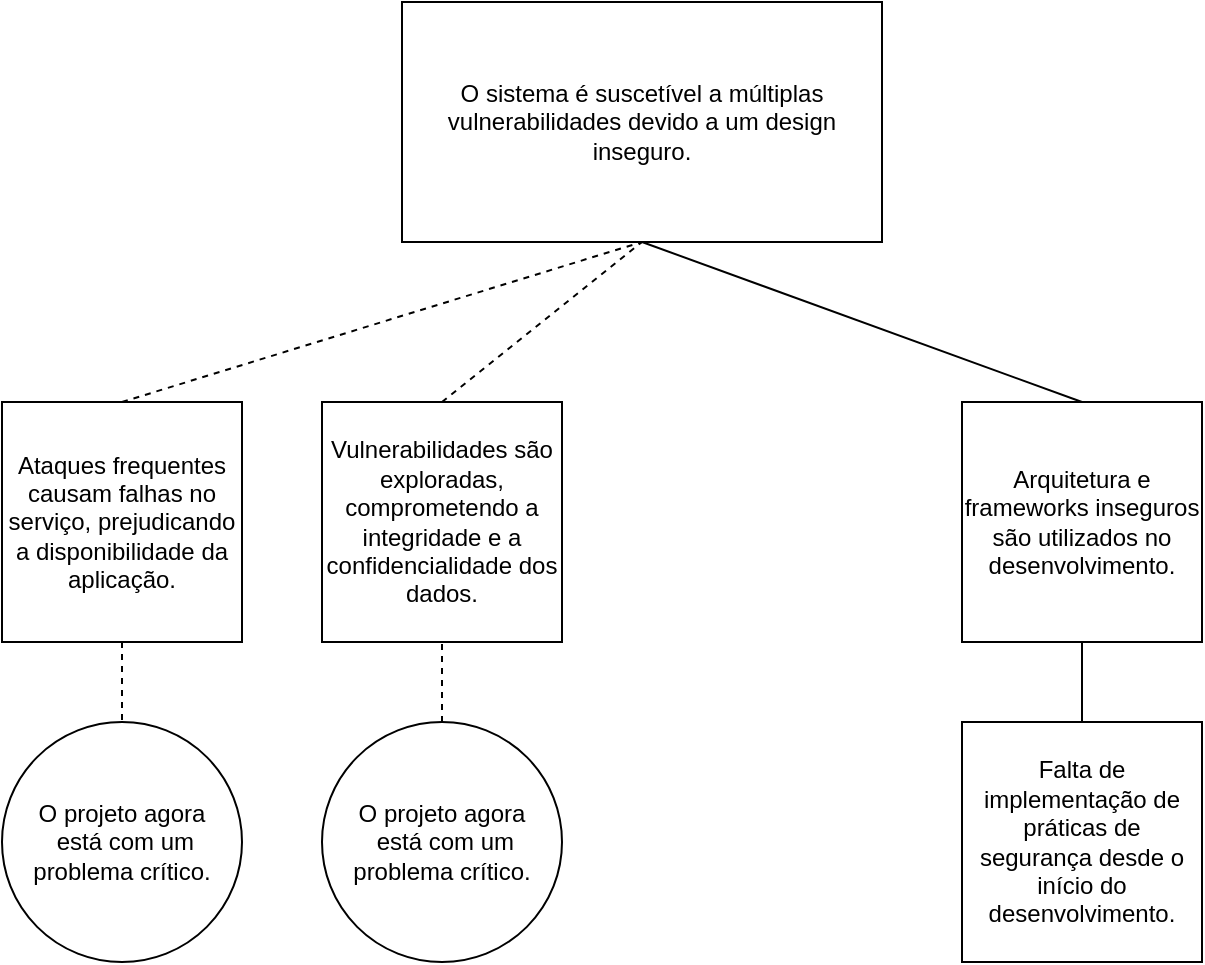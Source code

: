 <mxfile version="24.4.9" type="github">
  <diagram name="Page-1" id="gvLxUHFnU8IZa0GzhTcP">
    <mxGraphModel dx="1434" dy="754" grid="1" gridSize="10" guides="1" tooltips="1" connect="1" arrows="1" fold="1" page="1" pageScale="1" pageWidth="850" pageHeight="1100" math="0" shadow="0">
      <root>
        <mxCell id="0" />
        <mxCell id="1" parent="0" />
        <mxCell id="05OaDS_oxycDDYmmTc8Z-1" value="O sistema é suscetível a múltiplas vulnerabilidades devido a um design inseguro." style="rounded=0;whiteSpace=wrap;html=1;" vertex="1" parent="1">
          <mxGeometry x="880" y="120" width="240" height="120" as="geometry" />
        </mxCell>
        <mxCell id="05OaDS_oxycDDYmmTc8Z-2" value="O projeto agora&lt;div&gt;&amp;nbsp;está com um problema crítico.&lt;/div&gt;" style="ellipse;whiteSpace=wrap;html=1;aspect=fixed;" vertex="1" parent="1">
          <mxGeometry x="680" y="480" width="120" height="120" as="geometry" />
        </mxCell>
        <mxCell id="05OaDS_oxycDDYmmTc8Z-3" value="" style="endArrow=none;dashed=1;html=1;rounded=0;exitX=0.5;exitY=1;exitDx=0;exitDy=0;entryX=0.5;entryY=0;entryDx=0;entryDy=0;" edge="1" parent="1" source="05OaDS_oxycDDYmmTc8Z-8" target="05OaDS_oxycDDYmmTc8Z-2">
          <mxGeometry width="50" height="50" relative="1" as="geometry">
            <mxPoint x="1060" y="410" as="sourcePoint" />
            <mxPoint x="1110" y="360" as="targetPoint" />
          </mxGeometry>
        </mxCell>
        <mxCell id="05OaDS_oxycDDYmmTc8Z-4" value="Arquitetura e frameworks inseguros são utilizados no desenvolvimento." style="whiteSpace=wrap;html=1;aspect=fixed;" vertex="1" parent="1">
          <mxGeometry x="1160" y="320" width="120" height="120" as="geometry" />
        </mxCell>
        <mxCell id="05OaDS_oxycDDYmmTc8Z-5" value="" style="endArrow=none;html=1;rounded=0;entryX=0.5;entryY=1;entryDx=0;entryDy=0;exitX=0.5;exitY=0;exitDx=0;exitDy=0;" edge="1" parent="1" source="05OaDS_oxycDDYmmTc8Z-4" target="05OaDS_oxycDDYmmTc8Z-1">
          <mxGeometry width="50" height="50" relative="1" as="geometry">
            <mxPoint x="1060" y="410" as="sourcePoint" />
            <mxPoint x="1110" y="360" as="targetPoint" />
          </mxGeometry>
        </mxCell>
        <mxCell id="05OaDS_oxycDDYmmTc8Z-6" value="Falta de implementação de práticas de segurança desde o início do desenvolvimento." style="whiteSpace=wrap;html=1;aspect=fixed;" vertex="1" parent="1">
          <mxGeometry x="1160" y="480" width="120" height="120" as="geometry" />
        </mxCell>
        <mxCell id="05OaDS_oxycDDYmmTc8Z-7" value="" style="endArrow=none;html=1;rounded=0;entryX=0.5;entryY=1;entryDx=0;entryDy=0;exitX=0.5;exitY=0;exitDx=0;exitDy=0;" edge="1" parent="1" source="05OaDS_oxycDDYmmTc8Z-6" target="05OaDS_oxycDDYmmTc8Z-4">
          <mxGeometry width="50" height="50" relative="1" as="geometry">
            <mxPoint x="1060" y="410" as="sourcePoint" />
            <mxPoint x="1140" y="380" as="targetPoint" />
          </mxGeometry>
        </mxCell>
        <mxCell id="05OaDS_oxycDDYmmTc8Z-8" value="Ataques frequentes causam falhas no serviço, prejudicando a disponibilidade da aplicação." style="whiteSpace=wrap;html=1;aspect=fixed;" vertex="1" parent="1">
          <mxGeometry x="680" y="320" width="120" height="120" as="geometry" />
        </mxCell>
        <mxCell id="05OaDS_oxycDDYmmTc8Z-9" value="" style="endArrow=none;dashed=1;html=1;rounded=0;entryX=0.5;entryY=1;entryDx=0;entryDy=0;exitX=0.5;exitY=0;exitDx=0;exitDy=0;" edge="1" parent="1" source="05OaDS_oxycDDYmmTc8Z-10" target="05OaDS_oxycDDYmmTc8Z-1">
          <mxGeometry width="50" height="50" relative="1" as="geometry">
            <mxPoint x="1060" y="530" as="sourcePoint" />
            <mxPoint x="820" y="440" as="targetPoint" />
          </mxGeometry>
        </mxCell>
        <mxCell id="05OaDS_oxycDDYmmTc8Z-10" value="Vulnerabilidades são exploradas, comprometendo a integridade e a confidencialidade dos dados." style="whiteSpace=wrap;html=1;aspect=fixed;" vertex="1" parent="1">
          <mxGeometry x="840" y="320" width="120" height="120" as="geometry" />
        </mxCell>
        <mxCell id="05OaDS_oxycDDYmmTc8Z-11" value="O projeto agora&lt;div&gt;&amp;nbsp;está com um problema crítico.&lt;/div&gt;" style="ellipse;whiteSpace=wrap;html=1;aspect=fixed;" vertex="1" parent="1">
          <mxGeometry x="840" y="480" width="120" height="120" as="geometry" />
        </mxCell>
        <mxCell id="05OaDS_oxycDDYmmTc8Z-12" value="" style="endArrow=none;dashed=1;html=1;rounded=0;entryX=0.5;entryY=1;entryDx=0;entryDy=0;exitX=0.5;exitY=0;exitDx=0;exitDy=0;" edge="1" parent="1" source="05OaDS_oxycDDYmmTc8Z-11" target="05OaDS_oxycDDYmmTc8Z-10">
          <mxGeometry width="50" height="50" relative="1" as="geometry">
            <mxPoint x="1060" y="530" as="sourcePoint" />
            <mxPoint x="1110" y="480" as="targetPoint" />
          </mxGeometry>
        </mxCell>
        <mxCell id="05OaDS_oxycDDYmmTc8Z-13" value="" style="endArrow=none;dashed=1;html=1;rounded=0;entryX=0.5;entryY=1;entryDx=0;entryDy=0;exitX=0.5;exitY=0;exitDx=0;exitDy=0;" edge="1" parent="1" source="05OaDS_oxycDDYmmTc8Z-8" target="05OaDS_oxycDDYmmTc8Z-1">
          <mxGeometry width="50" height="50" relative="1" as="geometry">
            <mxPoint x="910" y="330" as="sourcePoint" />
            <mxPoint x="1010" y="250" as="targetPoint" />
          </mxGeometry>
        </mxCell>
      </root>
    </mxGraphModel>
  </diagram>
</mxfile>
